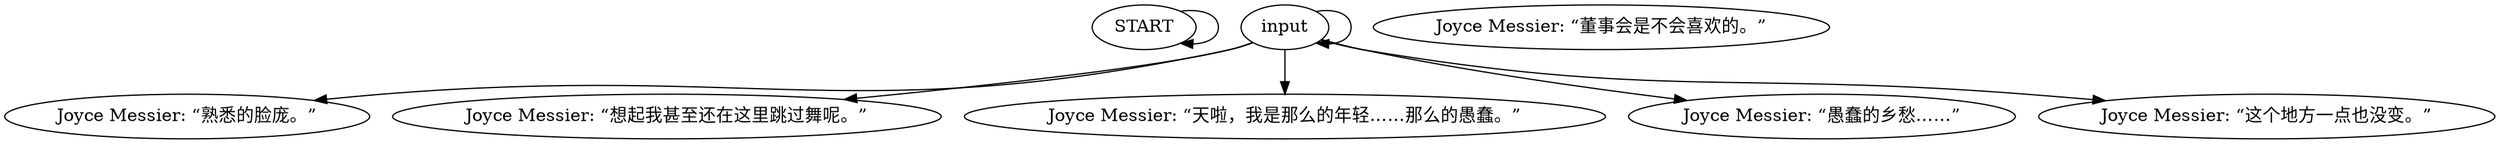 # VILLAGE / JOYCE barks
# Joyce barks for when she's in the village.
#
#I dared not to move it to her actual folder, cause it's already been inputted and I didn't wanna fuck it up.
# ==================================================
digraph G {
	  0 [label="START"];
	  1 [label="input"];
	  2 [label="Joyce Messier: “董事会是不会喜欢的。”"];
	  3 [label="Joyce Messier: “熟悉的脸庞。”"];
	  4 [label="Joyce Messier: “想起我甚至还在这里跳过舞呢。”"];
	  5 [label="Joyce Messier: “天啦，我是那么的年轻……那么的愚蠢。”"];
	  6 [label="Joyce Messier: “愚蠢的乡愁……”"];
	  7 [label="Joyce Messier: “这个地方一点也没变。”"];
	  0 -> 0
	  1 -> 1
	  1 -> 3
	  1 -> 4
	  1 -> 5
	  1 -> 6
	  1 -> 7
}

